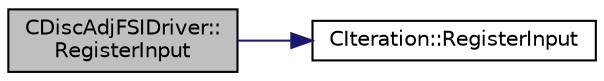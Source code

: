digraph "CDiscAdjFSIDriver::RegisterInput"
{
  edge [fontname="Helvetica",fontsize="10",labelfontname="Helvetica",labelfontsize="10"];
  node [fontname="Helvetica",fontsize="10",shape=record];
  rankdir="LR";
  Node1699 [label="CDiscAdjFSIDriver::\lRegisterInput",height=0.2,width=0.4,color="black", fillcolor="grey75", style="filled", fontcolor="black"];
  Node1699 -> Node1700 [color="midnightblue",fontsize="10",style="solid",fontname="Helvetica"];
  Node1700 [label="CIteration::RegisterInput",height=0.2,width=0.4,color="black", fillcolor="white", style="filled",URL="$class_c_iteration.html#a063aed103d27d874f77108b0aacb2184"];
}

